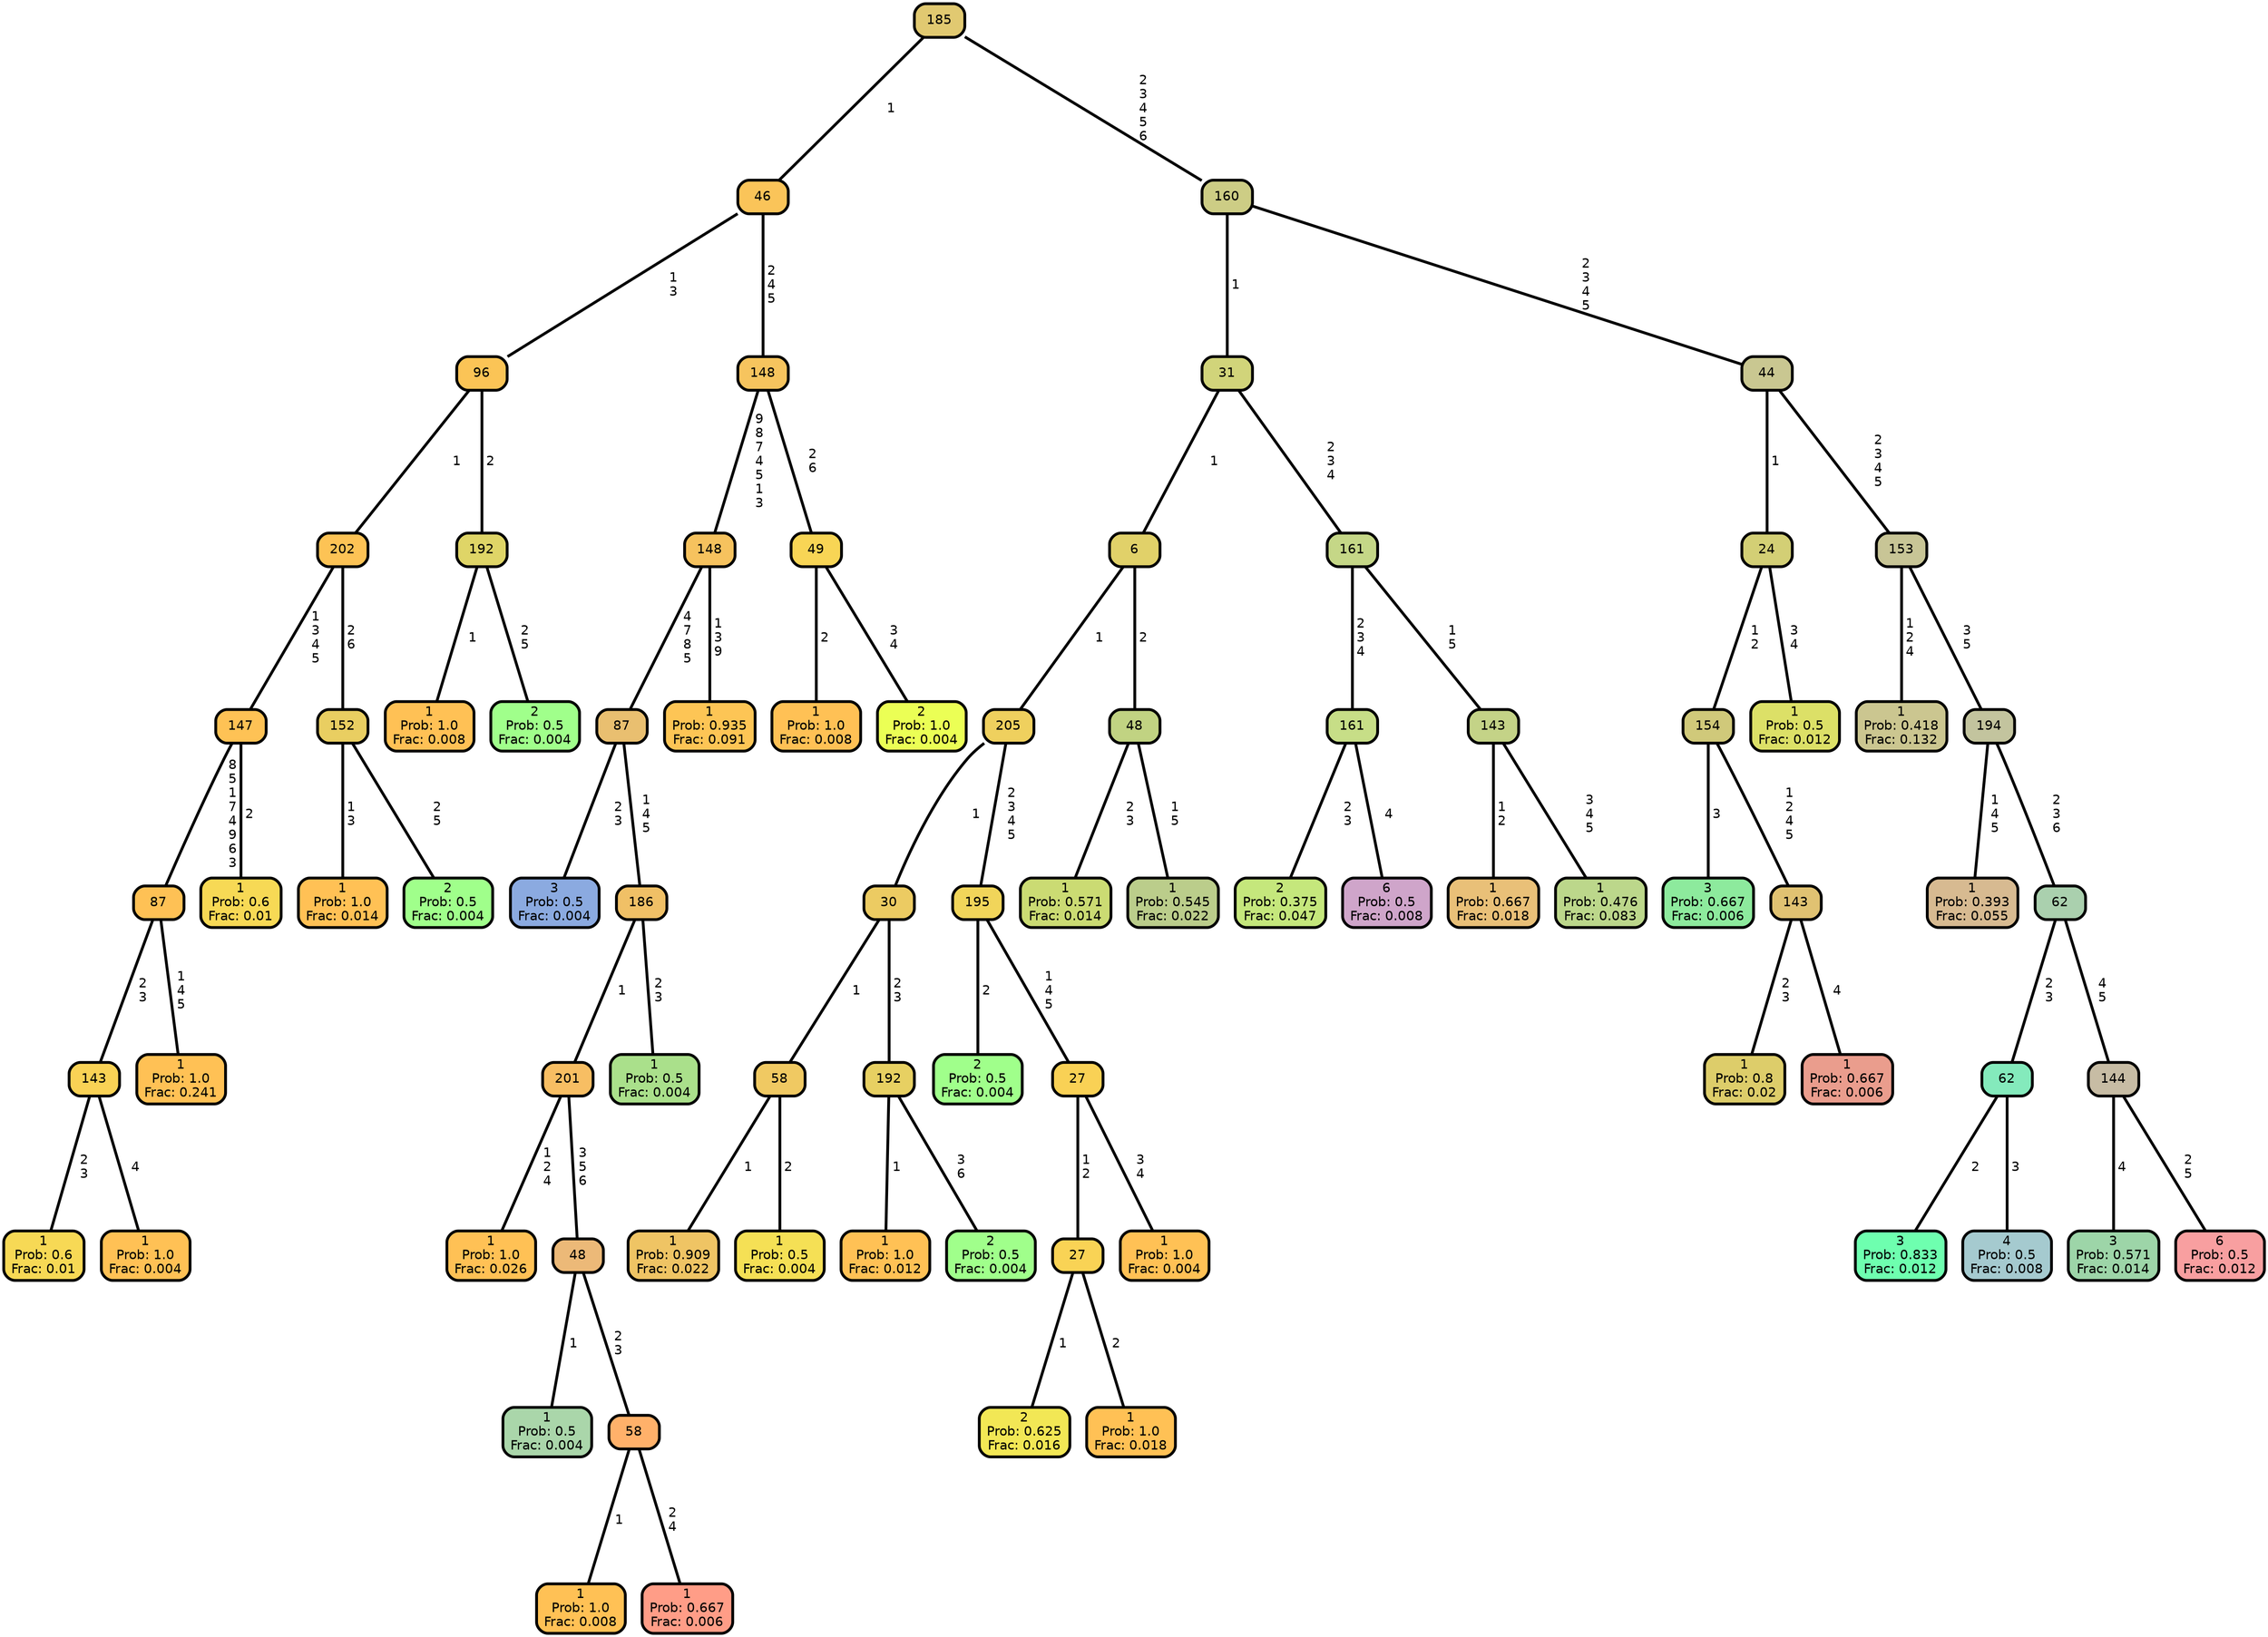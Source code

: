graph Tree {
node [shape=box, style="filled, rounded",color="black",penwidth="3",fontcolor="black",                 fontname=helvetica] ;
graph [ranksep="0 equally", splines=straight,                 bgcolor=transparent, dpi=200] ;
edge [fontname=helvetica, color=black] ;
0 [label="1
Prob: 0.6
Frac: 0.01", fillcolor="#f7d955"] ;
1 [label="143", fillcolor="#f9d255"] ;
2 [label="1
Prob: 1.0
Frac: 0.004", fillcolor="#ffc155"] ;
3 [label="87", fillcolor="#fec155"] ;
4 [label="1
Prob: 1.0
Frac: 0.241", fillcolor="#ffc155"] ;
5 [label="147", fillcolor="#fec255"] ;
6 [label="1
Prob: 0.6
Frac: 0.01", fillcolor="#f7d955"] ;
7 [label="202", fillcolor="#fdc355"] ;
8 [label="1
Prob: 1.0
Frac: 0.014", fillcolor="#ffc155"] ;
9 [label="152", fillcolor="#e9ce61"] ;
10 [label="2
Prob: 0.5
Frac: 0.004", fillcolor="#a0ff8b"] ;
11 [label="96", fillcolor="#fbc456"] ;
12 [label="1
Prob: 1.0
Frac: 0.008", fillcolor="#ffc155"] ;
13 [label="192", fillcolor="#dfd567"] ;
14 [label="2
Prob: 0.5
Frac: 0.004", fillcolor="#a0ff8b"] ;
15 [label="46", fillcolor="#fac459"] ;
16 [label="3
Prob: 0.5
Frac: 0.004", fillcolor="#8baae0"] ;
17 [label="87", fillcolor="#e9bf70"] ;
18 [label="1
Prob: 1.0
Frac: 0.026", fillcolor="#ffc155"] ;
19 [label="201", fillcolor="#f7be63"] ;
20 [label="1
Prob: 0.5
Frac: 0.004", fillcolor="#aad6aa"] ;
21 [label="48", fillcolor="#ecb978"] ;
22 [label="1
Prob: 1.0
Frac: 0.008", fillcolor="#ffc155"] ;
23 [label="58", fillcolor="#ffb16a"] ;
24 [label="1
Prob: 0.667
Frac: 0.006", fillcolor="#ff9d87"] ;
25 [label="186", fillcolor="#f0c066"] ;
26 [label="1
Prob: 0.5
Frac: 0.004", fillcolor="#aae08b"] ;
27 [label="148", fillcolor="#f6c25e"] ;
28 [label="1
Prob: 0.935
Frac: 0.091", fillcolor="#fdc555"] ;
29 [label="148", fillcolor="#f6c45e"] ;
30 [label="1
Prob: 1.0
Frac: 0.008", fillcolor="#ffc155"] ;
31 [label="49", fillcolor="#f8d555"] ;
32 [label="2
Prob: 1.0
Frac: 0.004", fillcolor="#ebff55"] ;
33 [label="185", fillcolor="#e1c971"] ;
34 [label="1
Prob: 0.909
Frac: 0.022", fillcolor="#efc464"] ;
35 [label="58", fillcolor="#f0c962"] ;
36 [label="1
Prob: 0.5
Frac: 0.004", fillcolor="#f5e055"] ;
37 [label="30", fillcolor="#eccb62"] ;
38 [label="1
Prob: 1.0
Frac: 0.012", fillcolor="#ffc155"] ;
39 [label="192", fillcolor="#e7d062"] ;
40 [label="2
Prob: 0.5
Frac: 0.004", fillcolor="#a0ff8b"] ;
41 [label="205", fillcolor="#efd05e"] ;
42 [label="2
Prob: 0.5
Frac: 0.004", fillcolor="#a0ff8b"] ;
43 [label="195", fillcolor="#f1d55a"] ;
44 [label="2
Prob: 0.625
Frac: 0.016", fillcolor="#f2e755"] ;
45 [label="27", fillcolor="#f9d355"] ;
46 [label="1
Prob: 1.0
Frac: 0.018", fillcolor="#ffc155"] ;
47 [label="27", fillcolor="#f9d155"] ;
48 [label="1
Prob: 1.0
Frac: 0.004", fillcolor="#ffc155"] ;
49 [label="6", fillcolor="#e1d169"] ;
50 [label="1
Prob: 0.571
Frac: 0.014", fillcolor="#cbdb73"] ;
51 [label="48", fillcolor="#c1d382"] ;
52 [label="1
Prob: 0.545
Frac: 0.022", fillcolor="#bbcd8b"] ;
53 [label="31", fillcolor="#d1d47a"] ;
54 [label="2
Prob: 0.375
Frac: 0.047", fillcolor="#c5e77c"] ;
55 [label="161", fillcolor="#c7de87"] ;
56 [label="6
Prob: 0.5
Frac: 0.008", fillcolor="#cfa5ca"] ;
57 [label="161", fillcolor="#c5d787"] ;
58 [label="1
Prob: 0.667
Frac: 0.018", fillcolor="#e9c078"] ;
59 [label="143", fillcolor="#c4d387"] ;
60 [label="1
Prob: 0.476
Frac: 0.083", fillcolor="#bcd78b"] ;
61 [label="160", fillcolor="#cdcd85"] ;
62 [label="3
Prob: 0.667
Frac: 0.006", fillcolor="#8dea9d"] ;
63 [label="154", fillcolor="#d0c97a"] ;
64 [label="1
Prob: 0.8
Frac: 0.02", fillcolor="#ddcd6a"] ;
65 [label="143", fillcolor="#e0c272"] ;
66 [label="1
Prob: 0.667
Frac: 0.006", fillcolor="#ea9d8d"] ;
67 [label="24", fillcolor="#d3cf75"] ;
68 [label="1
Prob: 0.5
Frac: 0.012", fillcolor="#dce067"] ;
69 [label="44", fillcolor="#c9c791"] ;
70 [label="1
Prob: 0.418
Frac: 0.132", fillcolor="#cbc690"] ;
71 [label="153", fillcolor="#c8c596"] ;
72 [label="1
Prob: 0.393
Frac: 0.055", fillcolor="#d7ba91"] ;
73 [label="194", fillcolor="#c3c49e"] ;
74 [label="3
Prob: 0.833
Frac: 0.012", fillcolor="#6effaf"] ;
75 [label="62", fillcolor="#84eabc"] ;
76 [label="4
Prob: 0.5
Frac: 0.008", fillcolor="#a5cacf"] ;
77 [label="62", fillcolor="#aad0ae"] ;
78 [label="3
Prob: 0.571
Frac: 0.014", fillcolor="#9dd5a8"] ;
79 [label="144", fillcolor="#c7bca4"] ;
80 [label="6
Prob: 0.5
Frac: 0.012", fillcolor="#f89fa0"] ;
1 -- 0 [label=" 2\n 3",penwidth=3] ;
1 -- 2 [label=" 4",penwidth=3] ;
3 -- 1 [label=" 2\n 3",penwidth=3] ;
3 -- 4 [label=" 1\n 4\n 5",penwidth=3] ;
5 -- 3 [label=" 8\n 5\n 1\n 7\n 4\n 9\n 6\n 3",penwidth=3] ;
5 -- 6 [label=" 2",penwidth=3] ;
7 -- 5 [label=" 1\n 3\n 4\n 5",penwidth=3] ;
7 -- 9 [label=" 2\n 6",penwidth=3] ;
9 -- 8 [label=" 1\n 3",penwidth=3] ;
9 -- 10 [label=" 2\n 5",penwidth=3] ;
11 -- 7 [label=" 1",penwidth=3] ;
11 -- 13 [label=" 2",penwidth=3] ;
13 -- 12 [label=" 1",penwidth=3] ;
13 -- 14 [label=" 2\n 5",penwidth=3] ;
15 -- 11 [label=" 1\n 3",penwidth=3] ;
15 -- 29 [label=" 2\n 4\n 5",penwidth=3] ;
17 -- 16 [label=" 2\n 3",penwidth=3] ;
17 -- 25 [label=" 1\n 4\n 5",penwidth=3] ;
19 -- 18 [label=" 1\n 2\n 4",penwidth=3] ;
19 -- 21 [label=" 3\n 5\n 6",penwidth=3] ;
21 -- 20 [label=" 1",penwidth=3] ;
21 -- 23 [label=" 2\n 3",penwidth=3] ;
23 -- 22 [label=" 1",penwidth=3] ;
23 -- 24 [label=" 2\n 4",penwidth=3] ;
25 -- 19 [label=" 1",penwidth=3] ;
25 -- 26 [label=" 2\n 3",penwidth=3] ;
27 -- 17 [label=" 4\n 7\n 8\n 5",penwidth=3] ;
27 -- 28 [label=" 1\n 3\n 9",penwidth=3] ;
29 -- 27 [label=" 9\n 8\n 7\n 4\n 5\n 1\n 3",penwidth=3] ;
29 -- 31 [label=" 2\n 6",penwidth=3] ;
31 -- 30 [label=" 2",penwidth=3] ;
31 -- 32 [label=" 3\n 4",penwidth=3] ;
33 -- 15 [label=" 1",penwidth=3] ;
33 -- 61 [label=" 2\n 3\n 4\n 5\n 6",penwidth=3] ;
35 -- 34 [label=" 1",penwidth=3] ;
35 -- 36 [label=" 2",penwidth=3] ;
37 -- 35 [label=" 1",penwidth=3] ;
37 -- 39 [label=" 2\n 3",penwidth=3] ;
39 -- 38 [label=" 1",penwidth=3] ;
39 -- 40 [label=" 3\n 6",penwidth=3] ;
41 -- 37 [label=" 1",penwidth=3] ;
41 -- 43 [label=" 2\n 3\n 4\n 5",penwidth=3] ;
43 -- 42 [label=" 2",penwidth=3] ;
43 -- 47 [label=" 1\n 4\n 5",penwidth=3] ;
45 -- 44 [label=" 1",penwidth=3] ;
45 -- 46 [label=" 2",penwidth=3] ;
47 -- 45 [label=" 1\n 2",penwidth=3] ;
47 -- 48 [label=" 3\n 4",penwidth=3] ;
49 -- 41 [label=" 1",penwidth=3] ;
49 -- 51 [label=" 2",penwidth=3] ;
51 -- 50 [label=" 2\n 3",penwidth=3] ;
51 -- 52 [label=" 1\n 5",penwidth=3] ;
53 -- 49 [label=" 1",penwidth=3] ;
53 -- 57 [label=" 2\n 3\n 4",penwidth=3] ;
55 -- 54 [label=" 2\n 3",penwidth=3] ;
55 -- 56 [label=" 4",penwidth=3] ;
57 -- 55 [label=" 2\n 3\n 4",penwidth=3] ;
57 -- 59 [label=" 1\n 5",penwidth=3] ;
59 -- 58 [label=" 1\n 2",penwidth=3] ;
59 -- 60 [label=" 3\n 4\n 5",penwidth=3] ;
61 -- 53 [label=" 1",penwidth=3] ;
61 -- 69 [label=" 2\n 3\n 4\n 5",penwidth=3] ;
63 -- 62 [label=" 3",penwidth=3] ;
63 -- 65 [label=" 1\n 2\n 4\n 5",penwidth=3] ;
65 -- 64 [label=" 2\n 3",penwidth=3] ;
65 -- 66 [label=" 4",penwidth=3] ;
67 -- 63 [label=" 1\n 2",penwidth=3] ;
67 -- 68 [label=" 3\n 4",penwidth=3] ;
69 -- 67 [label=" 1",penwidth=3] ;
69 -- 71 [label=" 2\n 3\n 4\n 5",penwidth=3] ;
71 -- 70 [label=" 1\n 2\n 4",penwidth=3] ;
71 -- 73 [label=" 3\n 5",penwidth=3] ;
73 -- 72 [label=" 1\n 4\n 5",penwidth=3] ;
73 -- 77 [label=" 2\n 3\n 6",penwidth=3] ;
75 -- 74 [label=" 2",penwidth=3] ;
75 -- 76 [label=" 3",penwidth=3] ;
77 -- 75 [label=" 2\n 3",penwidth=3] ;
77 -- 79 [label=" 4\n 5",penwidth=3] ;
79 -- 78 [label=" 4",penwidth=3] ;
79 -- 80 [label=" 2\n 5",penwidth=3] ;
{rank = same;}}